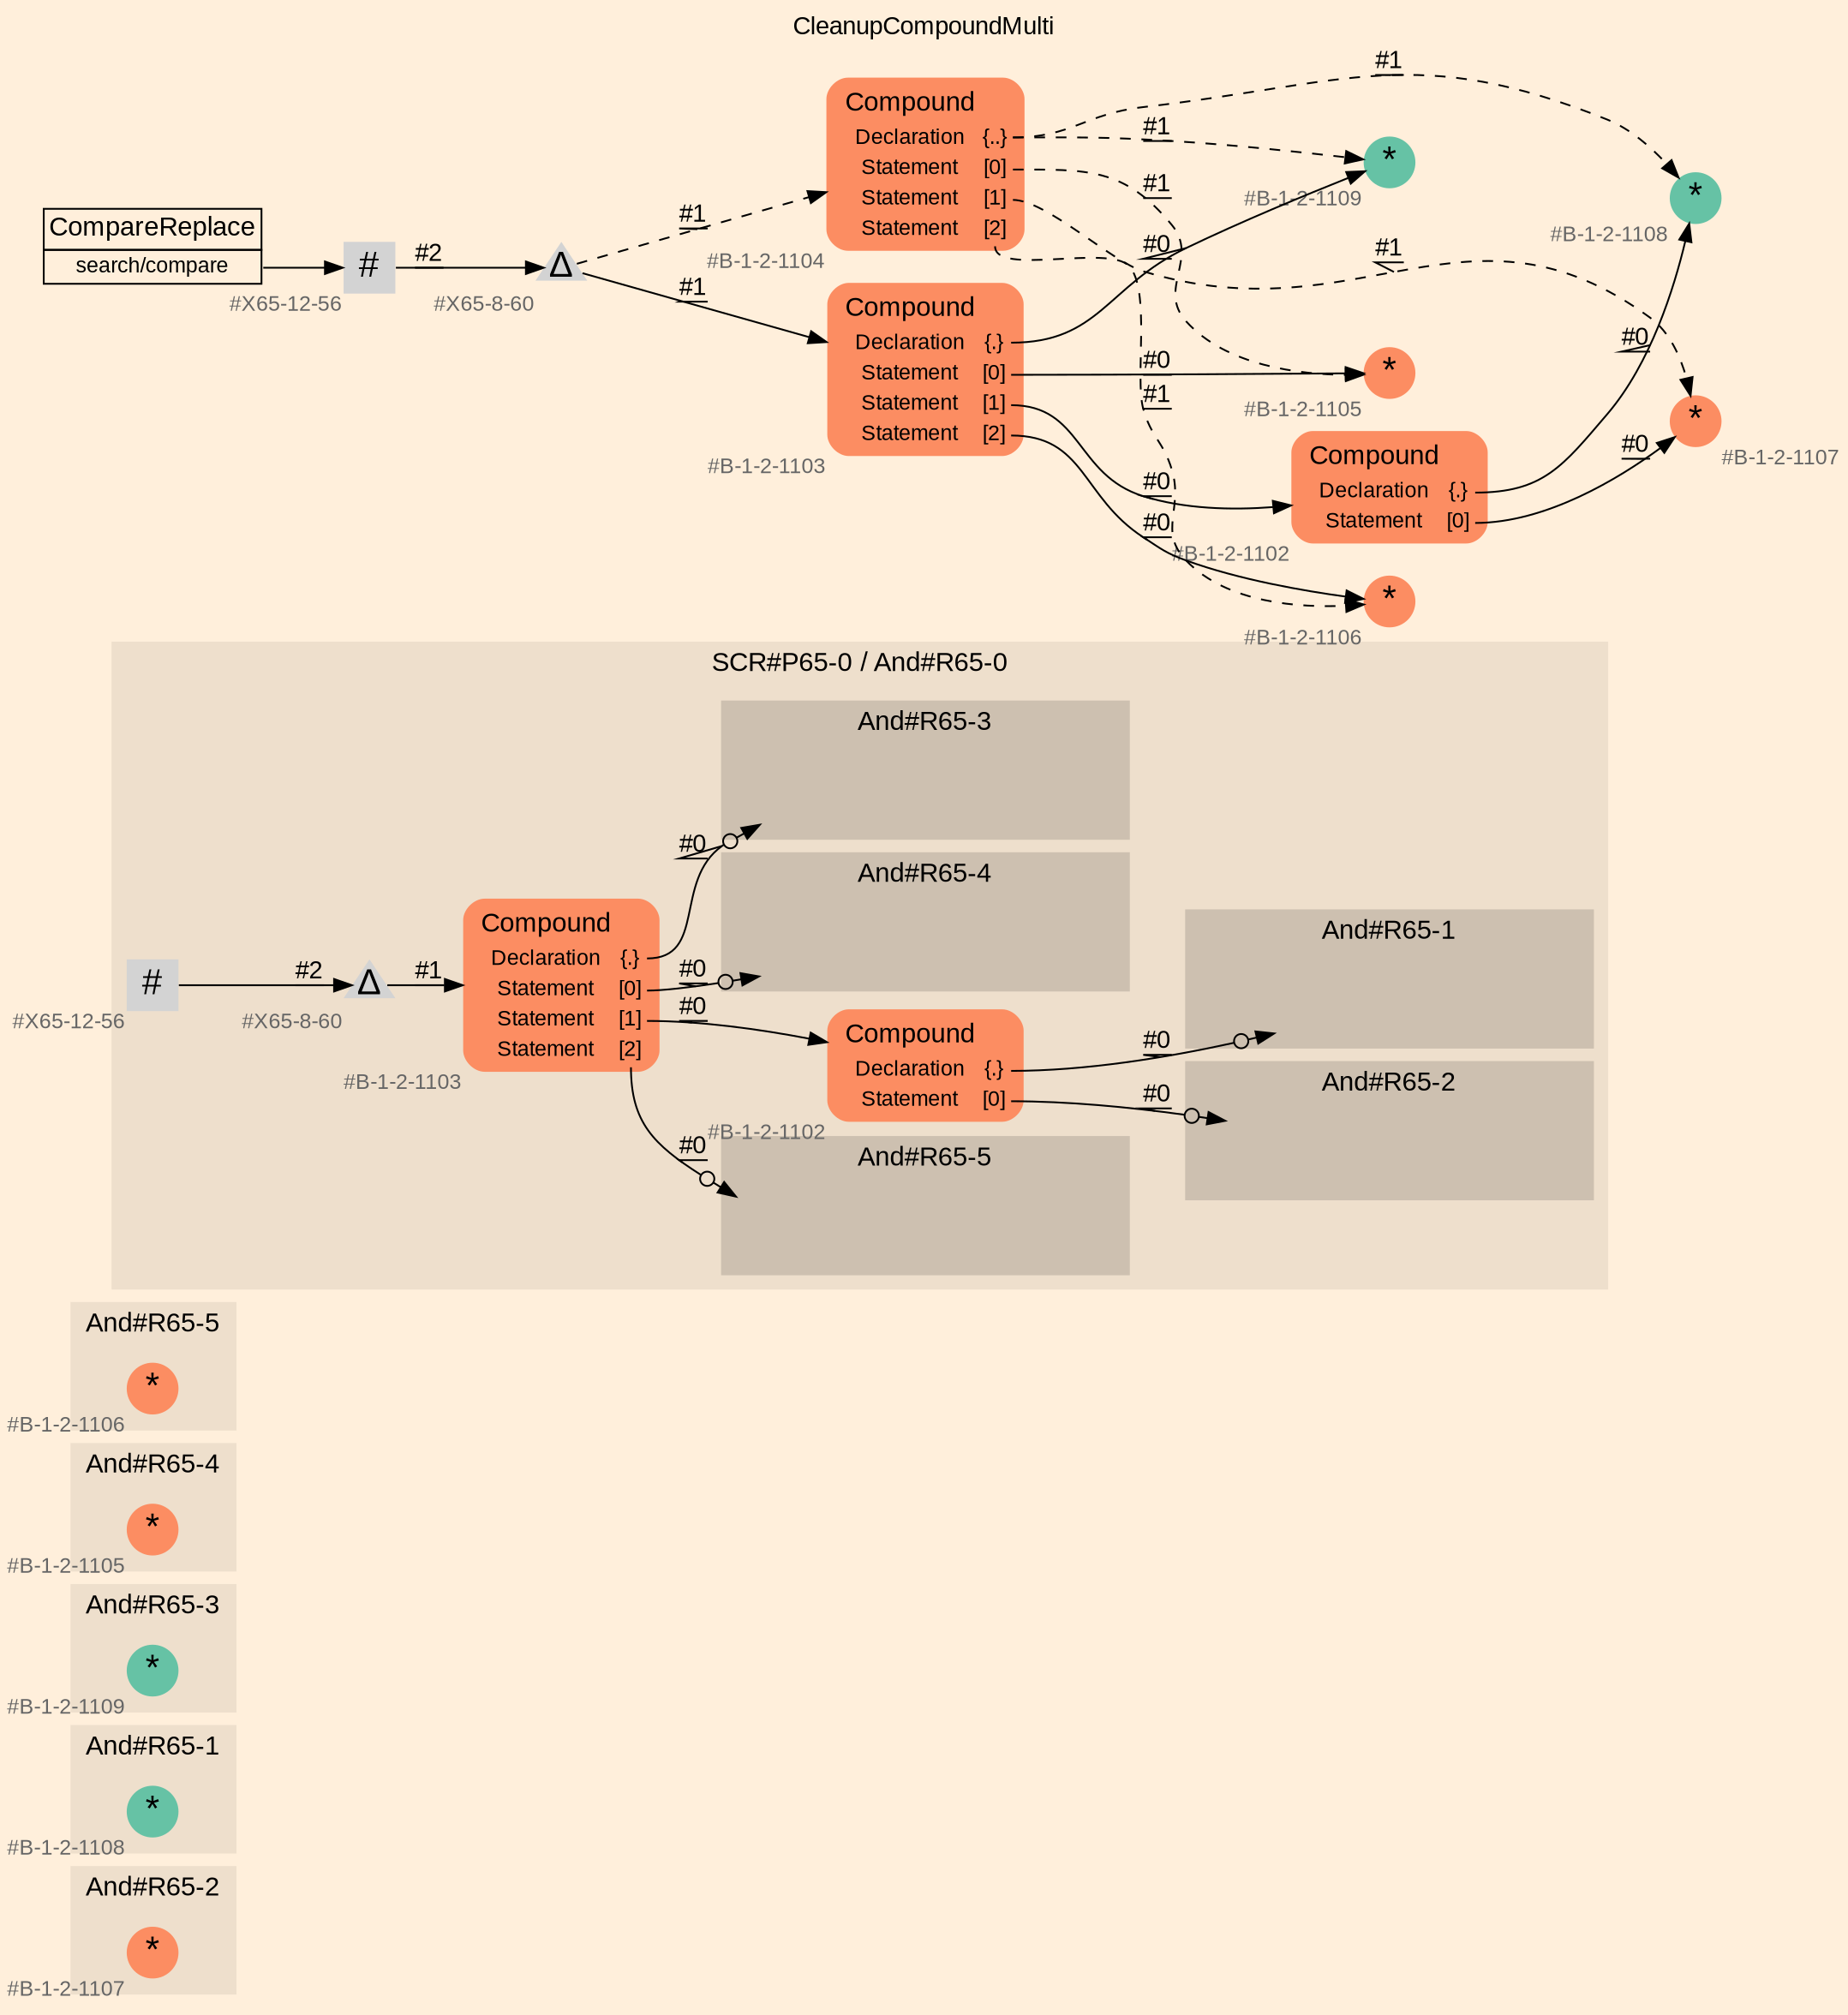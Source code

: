 digraph "CleanupCompoundMulti" {
label = "CleanupCompoundMulti"
labelloc = t
graph [
    rankdir = "LR"
    ranksep = 0.3
    bgcolor = antiquewhite1
    color = black
    fontcolor = black
    fontname = "Arial"
];
node [
    fontname = "Arial"
];
edge [
    fontname = "Arial"
];

// -------------------- figure And#R65-2 --------------------
// -------- region And#R65-2 ----------
subgraph "clusterAnd#R65-2" {
    label = "And#R65-2"
    style = "filled"
    color = antiquewhite2
    fontsize = "15"
    // -------- block And#R65-2/#B-1-2-1107 ----------
    "And#R65-2/#B-1-2-1107" [
        fillcolor = "/set28/2"
        xlabel = "#B-1-2-1107"
        fontsize = "12"
        fontcolor = grey40
        shape = "circle"
        label = <<FONT COLOR="black" POINT-SIZE="20">*</FONT>>
        style = "filled"
        penwidth = 0.0
        fixedsize = true
        width = 0.4
        height = 0.4
    ];
    
}


// -------------------- figure And#R65-1 --------------------
// -------- region And#R65-1 ----------
subgraph "clusterAnd#R65-1" {
    label = "And#R65-1"
    style = "filled"
    color = antiquewhite2
    fontsize = "15"
    // -------- block And#R65-1/#B-1-2-1108 ----------
    "And#R65-1/#B-1-2-1108" [
        fillcolor = "/set28/1"
        xlabel = "#B-1-2-1108"
        fontsize = "12"
        fontcolor = grey40
        shape = "circle"
        label = <<FONT COLOR="black" POINT-SIZE="20">*</FONT>>
        style = "filled"
        penwidth = 0.0
        fixedsize = true
        width = 0.4
        height = 0.4
    ];
    
}


// -------------------- figure And#R65-3 --------------------
// -------- region And#R65-3 ----------
subgraph "clusterAnd#R65-3" {
    label = "And#R65-3"
    style = "filled"
    color = antiquewhite2
    fontsize = "15"
    // -------- block And#R65-3/#B-1-2-1109 ----------
    "And#R65-3/#B-1-2-1109" [
        fillcolor = "/set28/1"
        xlabel = "#B-1-2-1109"
        fontsize = "12"
        fontcolor = grey40
        shape = "circle"
        label = <<FONT COLOR="black" POINT-SIZE="20">*</FONT>>
        style = "filled"
        penwidth = 0.0
        fixedsize = true
        width = 0.4
        height = 0.4
    ];
    
}


// -------------------- figure And#R65-4 --------------------
// -------- region And#R65-4 ----------
subgraph "clusterAnd#R65-4" {
    label = "And#R65-4"
    style = "filled"
    color = antiquewhite2
    fontsize = "15"
    // -------- block And#R65-4/#B-1-2-1105 ----------
    "And#R65-4/#B-1-2-1105" [
        fillcolor = "/set28/2"
        xlabel = "#B-1-2-1105"
        fontsize = "12"
        fontcolor = grey40
        shape = "circle"
        label = <<FONT COLOR="black" POINT-SIZE="20">*</FONT>>
        style = "filled"
        penwidth = 0.0
        fixedsize = true
        width = 0.4
        height = 0.4
    ];
    
}


// -------------------- figure And#R65-5 --------------------
// -------- region And#R65-5 ----------
subgraph "clusterAnd#R65-5" {
    label = "And#R65-5"
    style = "filled"
    color = antiquewhite2
    fontsize = "15"
    // -------- block And#R65-5/#B-1-2-1106 ----------
    "And#R65-5/#B-1-2-1106" [
        fillcolor = "/set28/2"
        xlabel = "#B-1-2-1106"
        fontsize = "12"
        fontcolor = grey40
        shape = "circle"
        label = <<FONT COLOR="black" POINT-SIZE="20">*</FONT>>
        style = "filled"
        penwidth = 0.0
        fixedsize = true
        width = 0.4
        height = 0.4
    ];
    
}


// -------------------- figure And#R65-0 --------------------
// -------- region And#R65-0 ----------
subgraph "clusterAnd#R65-0" {
    label = "SCR#P65-0 / And#R65-0"
    style = "filled"
    color = antiquewhite2
    fontsize = "15"
    // -------- block And#R65-0/#X65-12-56 ----------
    "And#R65-0/#X65-12-56" [
        xlabel = "#X65-12-56"
        fontsize = "12"
        fontcolor = grey40
        shape = "square"
        label = <<FONT COLOR="black" POINT-SIZE="20">#</FONT>>
        style = "filled"
        penwidth = 0.0
        fixedsize = true
        width = 0.4
        height = 0.4
    ];
    
    // -------- block And#R65-0/#B-1-2-1102 ----------
    "And#R65-0/#B-1-2-1102" [
        fillcolor = "/set28/2"
        xlabel = "#B-1-2-1102"
        fontsize = "12"
        fontcolor = grey40
        shape = "plaintext"
        label = <<TABLE BORDER="0" CELLBORDER="0" CELLSPACING="0">
         <TR><TD><FONT COLOR="black" POINT-SIZE="15">Compound</FONT></TD></TR>
         <TR><TD><FONT COLOR="black" POINT-SIZE="12">Declaration</FONT></TD><TD PORT="port0"><FONT COLOR="black" POINT-SIZE="12">{.}</FONT></TD></TR>
         <TR><TD><FONT COLOR="black" POINT-SIZE="12">Statement</FONT></TD><TD PORT="port1"><FONT COLOR="black" POINT-SIZE="12">[0]</FONT></TD></TR>
        </TABLE>>
        style = "rounded,filled"
    ];
    
    // -------- block And#R65-0/#X65-8-60 ----------
    "And#R65-0/#X65-8-60" [
        xlabel = "#X65-8-60"
        fontsize = "12"
        fontcolor = grey40
        shape = "triangle"
        label = <<FONT COLOR="black" POINT-SIZE="20">Δ</FONT>>
        style = "filled"
        penwidth = 0.0
        fixedsize = true
        width = 0.4
        height = 0.4
    ];
    
    // -------- block And#R65-0/#B-1-2-1103 ----------
    "And#R65-0/#B-1-2-1103" [
        fillcolor = "/set28/2"
        xlabel = "#B-1-2-1103"
        fontsize = "12"
        fontcolor = grey40
        shape = "plaintext"
        label = <<TABLE BORDER="0" CELLBORDER="0" CELLSPACING="0">
         <TR><TD><FONT COLOR="black" POINT-SIZE="15">Compound</FONT></TD></TR>
         <TR><TD><FONT COLOR="black" POINT-SIZE="12">Declaration</FONT></TD><TD PORT="port0"><FONT COLOR="black" POINT-SIZE="12">{.}</FONT></TD></TR>
         <TR><TD><FONT COLOR="black" POINT-SIZE="12">Statement</FONT></TD><TD PORT="port1"><FONT COLOR="black" POINT-SIZE="12">[0]</FONT></TD></TR>
         <TR><TD><FONT COLOR="black" POINT-SIZE="12">Statement</FONT></TD><TD PORT="port2"><FONT COLOR="black" POINT-SIZE="12">[1]</FONT></TD></TR>
         <TR><TD><FONT COLOR="black" POINT-SIZE="12">Statement</FONT></TD><TD PORT="port3"><FONT COLOR="black" POINT-SIZE="12">[2]</FONT></TD></TR>
        </TABLE>>
        style = "rounded,filled"
    ];
    
    // -------- region And#R65-0/And#R65-1 ----------
    subgraph "clusterAnd#R65-0/And#R65-1" {
        label = "And#R65-1"
        style = "filled"
        color = antiquewhite3
        fontsize = "15"
        // -------- block And#R65-0/And#R65-1/#B-1-2-1108 ----------
        "And#R65-0/And#R65-1/#B-1-2-1108" [
            fillcolor = "/set28/1"
            xlabel = "#B-1-2-1108"
            fontsize = "12"
            fontcolor = grey40
            shape = "none"
            style = "invisible"
        ];
        
    }
    
    // -------- region And#R65-0/And#R65-2 ----------
    subgraph "clusterAnd#R65-0/And#R65-2" {
        label = "And#R65-2"
        style = "filled"
        color = antiquewhite3
        fontsize = "15"
        // -------- block And#R65-0/And#R65-2/#B-1-2-1107 ----------
        "And#R65-0/And#R65-2/#B-1-2-1107" [
            fillcolor = "/set28/2"
            xlabel = "#B-1-2-1107"
            fontsize = "12"
            fontcolor = grey40
            shape = "none"
            style = "invisible"
        ];
        
    }
    
    // -------- region And#R65-0/And#R65-3 ----------
    subgraph "clusterAnd#R65-0/And#R65-3" {
        label = "And#R65-3"
        style = "filled"
        color = antiquewhite3
        fontsize = "15"
        // -------- block And#R65-0/And#R65-3/#B-1-2-1109 ----------
        "And#R65-0/And#R65-3/#B-1-2-1109" [
            fillcolor = "/set28/1"
            xlabel = "#B-1-2-1109"
            fontsize = "12"
            fontcolor = grey40
            shape = "none"
            style = "invisible"
        ];
        
    }
    
    // -------- region And#R65-0/And#R65-4 ----------
    subgraph "clusterAnd#R65-0/And#R65-4" {
        label = "And#R65-4"
        style = "filled"
        color = antiquewhite3
        fontsize = "15"
        // -------- block And#R65-0/And#R65-4/#B-1-2-1105 ----------
        "And#R65-0/And#R65-4/#B-1-2-1105" [
            fillcolor = "/set28/2"
            xlabel = "#B-1-2-1105"
            fontsize = "12"
            fontcolor = grey40
            shape = "none"
            style = "invisible"
        ];
        
    }
    
    // -------- region And#R65-0/And#R65-5 ----------
    subgraph "clusterAnd#R65-0/And#R65-5" {
        label = "And#R65-5"
        style = "filled"
        color = antiquewhite3
        fontsize = "15"
        // -------- block And#R65-0/And#R65-5/#B-1-2-1106 ----------
        "And#R65-0/And#R65-5/#B-1-2-1106" [
            fillcolor = "/set28/2"
            xlabel = "#B-1-2-1106"
            fontsize = "12"
            fontcolor = grey40
            shape = "none"
            style = "invisible"
        ];
        
    }
    
}

"And#R65-0/#X65-12-56" -> "And#R65-0/#X65-8-60" [
    label = "#2"
    decorate = true
    color = black
    fontcolor = black
];

"And#R65-0/#B-1-2-1102":port0 -> "And#R65-0/And#R65-1/#B-1-2-1108" [
    arrowhead="normalnoneodot"
    label = "#0"
    decorate = true
    color = black
    fontcolor = black
];

"And#R65-0/#B-1-2-1102":port1 -> "And#R65-0/And#R65-2/#B-1-2-1107" [
    arrowhead="normalnoneodot"
    label = "#0"
    decorate = true
    color = black
    fontcolor = black
];

"And#R65-0/#X65-8-60" -> "And#R65-0/#B-1-2-1103" [
    label = "#1"
    decorate = true
    color = black
    fontcolor = black
];

"And#R65-0/#B-1-2-1103":port0 -> "And#R65-0/And#R65-3/#B-1-2-1109" [
    arrowhead="normalnoneodot"
    label = "#0"
    decorate = true
    color = black
    fontcolor = black
];

"And#R65-0/#B-1-2-1103":port1 -> "And#R65-0/And#R65-4/#B-1-2-1105" [
    arrowhead="normalnoneodot"
    label = "#0"
    decorate = true
    color = black
    fontcolor = black
];

"And#R65-0/#B-1-2-1103":port2 -> "And#R65-0/#B-1-2-1102" [
    label = "#0"
    decorate = true
    color = black
    fontcolor = black
];

"And#R65-0/#B-1-2-1103":port3 -> "And#R65-0/And#R65-5/#B-1-2-1106" [
    arrowhead="normalnoneodot"
    label = "#0"
    decorate = true
    color = black
    fontcolor = black
];


// -------------------- transformation figure --------------------
// -------- block CR#X65-10-65 ----------
"CR#X65-10-65" [
    fillcolor = antiquewhite1
    fontsize = "12"
    fontcolor = grey40
    shape = "plaintext"
    label = <<TABLE BORDER="0" CELLBORDER="1" CELLSPACING="0">
     <TR><TD><FONT COLOR="black" POINT-SIZE="15">CompareReplace</FONT></TD></TR>
     <TR><TD PORT="port0"><FONT COLOR="black" POINT-SIZE="12">search/compare</FONT></TD></TR>
    </TABLE>>
    style = "filled"
    color = black
];

// -------- block #X65-12-56 ----------
"#X65-12-56" [
    xlabel = "#X65-12-56"
    fontsize = "12"
    fontcolor = grey40
    shape = "square"
    label = <<FONT COLOR="black" POINT-SIZE="20">#</FONT>>
    style = "filled"
    penwidth = 0.0
    fixedsize = true
    width = 0.4
    height = 0.4
];

// -------- block #X65-8-60 ----------
"#X65-8-60" [
    xlabel = "#X65-8-60"
    fontsize = "12"
    fontcolor = grey40
    shape = "triangle"
    label = <<FONT COLOR="black" POINT-SIZE="20">Δ</FONT>>
    style = "filled"
    penwidth = 0.0
    fixedsize = true
    width = 0.4
    height = 0.4
];

// -------- block #B-1-2-1103 ----------
"#B-1-2-1103" [
    fillcolor = "/set28/2"
    xlabel = "#B-1-2-1103"
    fontsize = "12"
    fontcolor = grey40
    shape = "plaintext"
    label = <<TABLE BORDER="0" CELLBORDER="0" CELLSPACING="0">
     <TR><TD><FONT COLOR="black" POINT-SIZE="15">Compound</FONT></TD></TR>
     <TR><TD><FONT COLOR="black" POINT-SIZE="12">Declaration</FONT></TD><TD PORT="port0"><FONT COLOR="black" POINT-SIZE="12">{.}</FONT></TD></TR>
     <TR><TD><FONT COLOR="black" POINT-SIZE="12">Statement</FONT></TD><TD PORT="port1"><FONT COLOR="black" POINT-SIZE="12">[0]</FONT></TD></TR>
     <TR><TD><FONT COLOR="black" POINT-SIZE="12">Statement</FONT></TD><TD PORT="port2"><FONT COLOR="black" POINT-SIZE="12">[1]</FONT></TD></TR>
     <TR><TD><FONT COLOR="black" POINT-SIZE="12">Statement</FONT></TD><TD PORT="port3"><FONT COLOR="black" POINT-SIZE="12">[2]</FONT></TD></TR>
    </TABLE>>
    style = "rounded,filled"
];

// -------- block #B-1-2-1109 ----------
"#B-1-2-1109" [
    fillcolor = "/set28/1"
    xlabel = "#B-1-2-1109"
    fontsize = "12"
    fontcolor = grey40
    shape = "circle"
    label = <<FONT COLOR="black" POINT-SIZE="20">*</FONT>>
    style = "filled"
    penwidth = 0.0
    fixedsize = true
    width = 0.4
    height = 0.4
];

// -------- block #B-1-2-1105 ----------
"#B-1-2-1105" [
    fillcolor = "/set28/2"
    xlabel = "#B-1-2-1105"
    fontsize = "12"
    fontcolor = grey40
    shape = "circle"
    label = <<FONT COLOR="black" POINT-SIZE="20">*</FONT>>
    style = "filled"
    penwidth = 0.0
    fixedsize = true
    width = 0.4
    height = 0.4
];

// -------- block #B-1-2-1102 ----------
"#B-1-2-1102" [
    fillcolor = "/set28/2"
    xlabel = "#B-1-2-1102"
    fontsize = "12"
    fontcolor = grey40
    shape = "plaintext"
    label = <<TABLE BORDER="0" CELLBORDER="0" CELLSPACING="0">
     <TR><TD><FONT COLOR="black" POINT-SIZE="15">Compound</FONT></TD></TR>
     <TR><TD><FONT COLOR="black" POINT-SIZE="12">Declaration</FONT></TD><TD PORT="port0"><FONT COLOR="black" POINT-SIZE="12">{.}</FONT></TD></TR>
     <TR><TD><FONT COLOR="black" POINT-SIZE="12">Statement</FONT></TD><TD PORT="port1"><FONT COLOR="black" POINT-SIZE="12">[0]</FONT></TD></TR>
    </TABLE>>
    style = "rounded,filled"
];

// -------- block #B-1-2-1108 ----------
"#B-1-2-1108" [
    fillcolor = "/set28/1"
    xlabel = "#B-1-2-1108"
    fontsize = "12"
    fontcolor = grey40
    shape = "circle"
    label = <<FONT COLOR="black" POINT-SIZE="20">*</FONT>>
    style = "filled"
    penwidth = 0.0
    fixedsize = true
    width = 0.4
    height = 0.4
];

// -------- block #B-1-2-1107 ----------
"#B-1-2-1107" [
    fillcolor = "/set28/2"
    xlabel = "#B-1-2-1107"
    fontsize = "12"
    fontcolor = grey40
    shape = "circle"
    label = <<FONT COLOR="black" POINT-SIZE="20">*</FONT>>
    style = "filled"
    penwidth = 0.0
    fixedsize = true
    width = 0.4
    height = 0.4
];

// -------- block #B-1-2-1106 ----------
"#B-1-2-1106" [
    fillcolor = "/set28/2"
    xlabel = "#B-1-2-1106"
    fontsize = "12"
    fontcolor = grey40
    shape = "circle"
    label = <<FONT COLOR="black" POINT-SIZE="20">*</FONT>>
    style = "filled"
    penwidth = 0.0
    fixedsize = true
    width = 0.4
    height = 0.4
];

// -------- block #B-1-2-1104 ----------
"#B-1-2-1104" [
    fillcolor = "/set28/2"
    xlabel = "#B-1-2-1104"
    fontsize = "12"
    fontcolor = grey40
    shape = "plaintext"
    label = <<TABLE BORDER="0" CELLBORDER="0" CELLSPACING="0">
     <TR><TD><FONT COLOR="black" POINT-SIZE="15">Compound</FONT></TD></TR>
     <TR><TD><FONT COLOR="black" POINT-SIZE="12">Declaration</FONT></TD><TD PORT="port0"><FONT COLOR="black" POINT-SIZE="12">{..}</FONT></TD></TR>
     <TR><TD><FONT COLOR="black" POINT-SIZE="12">Statement</FONT></TD><TD PORT="port1"><FONT COLOR="black" POINT-SIZE="12">[0]</FONT></TD></TR>
     <TR><TD><FONT COLOR="black" POINT-SIZE="12">Statement</FONT></TD><TD PORT="port2"><FONT COLOR="black" POINT-SIZE="12">[1]</FONT></TD></TR>
     <TR><TD><FONT COLOR="black" POINT-SIZE="12">Statement</FONT></TD><TD PORT="port3"><FONT COLOR="black" POINT-SIZE="12">[2]</FONT></TD></TR>
    </TABLE>>
    style = "rounded,filled"
];

"CR#X65-10-65":port0 -> "#X65-12-56" [
    label = ""
    decorate = true
    color = black
    fontcolor = black
];

"#X65-12-56" -> "#X65-8-60" [
    label = "#2"
    decorate = true
    color = black
    fontcolor = black
];

"#X65-8-60" -> "#B-1-2-1103" [
    label = "#1"
    decorate = true
    color = black
    fontcolor = black
];

"#X65-8-60" -> "#B-1-2-1104" [
    style="dashed"
    label = "#1"
    decorate = true
    color = black
    fontcolor = black
];

"#B-1-2-1103":port0 -> "#B-1-2-1109" [
    label = "#0"
    decorate = true
    color = black
    fontcolor = black
];

"#B-1-2-1103":port1 -> "#B-1-2-1105" [
    label = "#0"
    decorate = true
    color = black
    fontcolor = black
];

"#B-1-2-1103":port2 -> "#B-1-2-1102" [
    label = "#0"
    decorate = true
    color = black
    fontcolor = black
];

"#B-1-2-1103":port3 -> "#B-1-2-1106" [
    label = "#0"
    decorate = true
    color = black
    fontcolor = black
];

"#B-1-2-1102":port0 -> "#B-1-2-1108" [
    label = "#0"
    decorate = true
    color = black
    fontcolor = black
];

"#B-1-2-1102":port1 -> "#B-1-2-1107" [
    label = "#0"
    decorate = true
    color = black
    fontcolor = black
];

"#B-1-2-1104":port0 -> "#B-1-2-1108" [
    style="dashed"
    label = "#1"
    decorate = true
    color = black
    fontcolor = black
];

"#B-1-2-1104":port0 -> "#B-1-2-1109" [
    style="dashed"
    label = "#1"
    decorate = true
    color = black
    fontcolor = black
];

"#B-1-2-1104":port1 -> "#B-1-2-1105" [
    style="dashed"
    label = "#1"
    decorate = true
    color = black
    fontcolor = black
];

"#B-1-2-1104":port2 -> "#B-1-2-1107" [
    style="dashed"
    label = "#1"
    decorate = true
    color = black
    fontcolor = black
];

"#B-1-2-1104":port3 -> "#B-1-2-1106" [
    style="dashed"
    label = "#1"
    decorate = true
    color = black
    fontcolor = black
];


}
